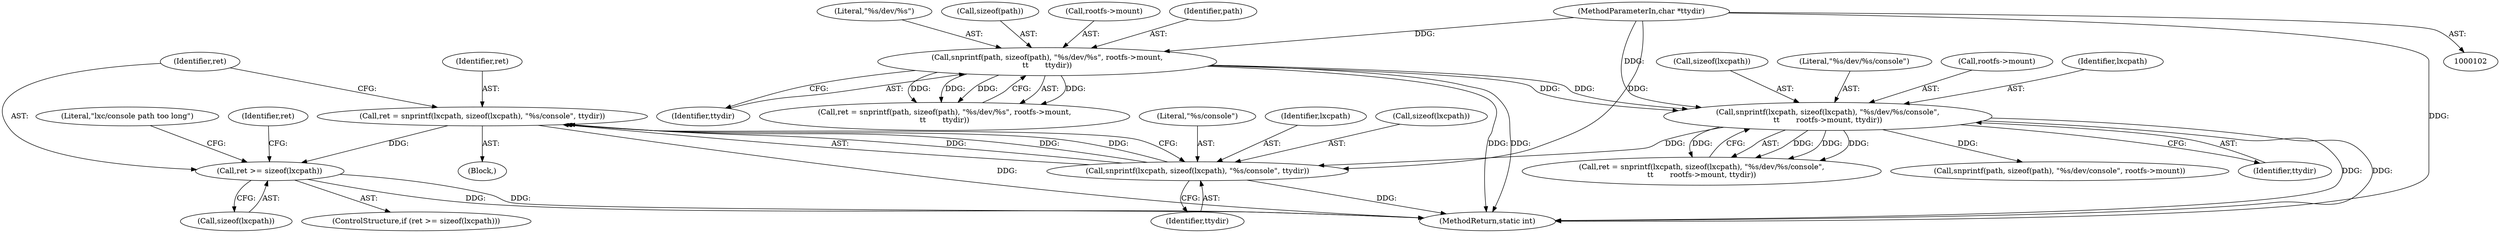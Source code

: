 digraph "0_lxc_592fd47a6245508b79fe6ac819fe6d3b2c1289be_11@API" {
"1000268" [label="(Call,ret >= sizeof(lxcpath))"];
"1000259" [label="(Call,ret = snprintf(lxcpath, sizeof(lxcpath), \"%s/console\", ttydir))"];
"1000261" [label="(Call,snprintf(lxcpath, sizeof(lxcpath), \"%s/console\", ttydir))"];
"1000153" [label="(Call,snprintf(lxcpath, sizeof(lxcpath), \"%s/dev/%s/console\",\n\t\t       rootfs->mount, ttydir))"];
"1000112" [label="(Call,snprintf(path, sizeof(path), \"%s/dev/%s\", rootfs->mount,\n\t\t       ttydir))"];
"1000105" [label="(MethodParameterIn,char *ttydir)"];
"1000173" [label="(Call,snprintf(path, sizeof(path), \"%s/dev/console\", rootfs->mount))"];
"1000116" [label="(Literal,\"%s/dev/%s\")"];
"1000161" [label="(Identifier,ttydir)"];
"1000267" [label="(ControlStructure,if (ret >= sizeof(lxcpath)))"];
"1000114" [label="(Call,sizeof(path))"];
"1000265" [label="(Literal,\"%s/console\")"];
"1000279" [label="(Identifier,ret)"];
"1000296" [label="(MethodReturn,static int)"];
"1000155" [label="(Call,sizeof(lxcpath))"];
"1000261" [label="(Call,snprintf(lxcpath, sizeof(lxcpath), \"%s/console\", ttydir))"];
"1000120" [label="(Identifier,ttydir)"];
"1000105" [label="(MethodParameterIn,char *ttydir)"];
"1000110" [label="(Call,ret = snprintf(path, sizeof(path), \"%s/dev/%s\", rootfs->mount,\n\t\t       ttydir))"];
"1000269" [label="(Identifier,ret)"];
"1000266" [label="(Identifier,ttydir)"];
"1000157" [label="(Literal,\"%s/dev/%s/console\")"];
"1000259" [label="(Call,ret = snprintf(lxcpath, sizeof(lxcpath), \"%s/console\", ttydir))"];
"1000117" [label="(Call,rootfs->mount)"];
"1000106" [label="(Block,)"];
"1000112" [label="(Call,snprintf(path, sizeof(path), \"%s/dev/%s\", rootfs->mount,\n\t\t       ttydir))"];
"1000260" [label="(Identifier,ret)"];
"1000158" [label="(Call,rootfs->mount)"];
"1000153" [label="(Call,snprintf(lxcpath, sizeof(lxcpath), \"%s/dev/%s/console\",\n\t\t       rootfs->mount, ttydir))"];
"1000113" [label="(Identifier,path)"];
"1000268" [label="(Call,ret >= sizeof(lxcpath))"];
"1000154" [label="(Identifier,lxcpath)"];
"1000262" [label="(Identifier,lxcpath)"];
"1000270" [label="(Call,sizeof(lxcpath))"];
"1000151" [label="(Call,ret = snprintf(lxcpath, sizeof(lxcpath), \"%s/dev/%s/console\",\n\t\t       rootfs->mount, ttydir))"];
"1000274" [label="(Literal,\"lxc/console path too long\")"];
"1000263" [label="(Call,sizeof(lxcpath))"];
"1000268" -> "1000267"  [label="AST: "];
"1000268" -> "1000270"  [label="CFG: "];
"1000269" -> "1000268"  [label="AST: "];
"1000270" -> "1000268"  [label="AST: "];
"1000274" -> "1000268"  [label="CFG: "];
"1000279" -> "1000268"  [label="CFG: "];
"1000268" -> "1000296"  [label="DDG: "];
"1000268" -> "1000296"  [label="DDG: "];
"1000259" -> "1000268"  [label="DDG: "];
"1000259" -> "1000106"  [label="AST: "];
"1000259" -> "1000261"  [label="CFG: "];
"1000260" -> "1000259"  [label="AST: "];
"1000261" -> "1000259"  [label="AST: "];
"1000269" -> "1000259"  [label="CFG: "];
"1000259" -> "1000296"  [label="DDG: "];
"1000261" -> "1000259"  [label="DDG: "];
"1000261" -> "1000259"  [label="DDG: "];
"1000261" -> "1000259"  [label="DDG: "];
"1000261" -> "1000266"  [label="CFG: "];
"1000262" -> "1000261"  [label="AST: "];
"1000263" -> "1000261"  [label="AST: "];
"1000265" -> "1000261"  [label="AST: "];
"1000266" -> "1000261"  [label="AST: "];
"1000261" -> "1000296"  [label="DDG: "];
"1000153" -> "1000261"  [label="DDG: "];
"1000105" -> "1000261"  [label="DDG: "];
"1000153" -> "1000151"  [label="AST: "];
"1000153" -> "1000161"  [label="CFG: "];
"1000154" -> "1000153"  [label="AST: "];
"1000155" -> "1000153"  [label="AST: "];
"1000157" -> "1000153"  [label="AST: "];
"1000158" -> "1000153"  [label="AST: "];
"1000161" -> "1000153"  [label="AST: "];
"1000151" -> "1000153"  [label="CFG: "];
"1000153" -> "1000296"  [label="DDG: "];
"1000153" -> "1000296"  [label="DDG: "];
"1000153" -> "1000151"  [label="DDG: "];
"1000153" -> "1000151"  [label="DDG: "];
"1000153" -> "1000151"  [label="DDG: "];
"1000153" -> "1000151"  [label="DDG: "];
"1000112" -> "1000153"  [label="DDG: "];
"1000112" -> "1000153"  [label="DDG: "];
"1000105" -> "1000153"  [label="DDG: "];
"1000153" -> "1000173"  [label="DDG: "];
"1000112" -> "1000110"  [label="AST: "];
"1000112" -> "1000120"  [label="CFG: "];
"1000113" -> "1000112"  [label="AST: "];
"1000114" -> "1000112"  [label="AST: "];
"1000116" -> "1000112"  [label="AST: "];
"1000117" -> "1000112"  [label="AST: "];
"1000120" -> "1000112"  [label="AST: "];
"1000110" -> "1000112"  [label="CFG: "];
"1000112" -> "1000296"  [label="DDG: "];
"1000112" -> "1000296"  [label="DDG: "];
"1000112" -> "1000110"  [label="DDG: "];
"1000112" -> "1000110"  [label="DDG: "];
"1000112" -> "1000110"  [label="DDG: "];
"1000112" -> "1000110"  [label="DDG: "];
"1000105" -> "1000112"  [label="DDG: "];
"1000105" -> "1000102"  [label="AST: "];
"1000105" -> "1000296"  [label="DDG: "];
}
